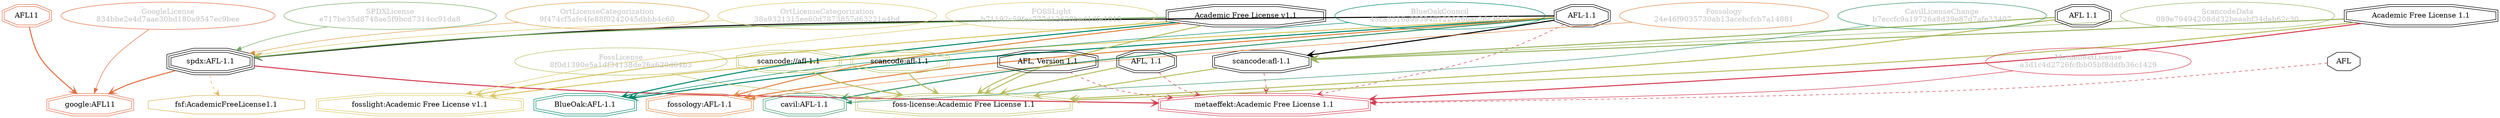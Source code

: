strict digraph {
    node [shape=box];
    graph [splines=curved];
    33 [label="SPDXLicense\ne717be35d8748ae5f9bcd7314cc91da8"
       ,fontcolor=gray
       ,color="#78ab63"
       ,fillcolor="beige;1"
       ,shape=ellipse];
    34 [label="spdx:AFL-1.1"
       ,shape=tripleoctagon];
    35 [label="AFL-1.1"
       ,shape=doubleoctagon];
    36 [label="Academic Free License v1.1"
       ,shape=doubleoctagon];
    4941 [label="GoogleLicense\n834bbe2e4d7aae30bd180a9547ec9bee"
         ,fontcolor=gray
         ,color="#e06f45"
         ,fillcolor="beige;1"
         ,shape=ellipse];
    4942 [label="google:AFL11"
         ,color="#e06f45"
         ,shape=doubleoctagon];
    4943 [label=AFL11
         ,color="#e06f45"
         ,shape=doubleoctagon];
    5294 [label=AFL,shape=octagon];
    8218 [label="BlueOakCouncil\n45ca3516a99594ff122026bac2dc381d"
         ,fontcolor=gray
         ,color="#00876c"
         ,fillcolor="beige;1"
         ,shape=ellipse];
    8219 [label="BlueOak:AFL-1.1"
         ,color="#00876c"
         ,shape=doubleoctagon];
    9530 [label="fsf:AcademicFreeLicense1.1"
         ,color="#deb256"
         ,shape=octagon];
    10858 [label="ScancodeData\n089e79494208dd32beaabf34dab62c30"
          ,fontcolor=gray
          ,color="#98b561"
          ,fillcolor="beige;1"
          ,shape=ellipse];
    10859 [label="scancode:afl-1.1"
          ,shape=doubleoctagon];
    10860 [label="AFL 1.1"
          ,shape=doubleoctagon];
    10861 [label="Academic Free License 1.1"
          ,shape=doubleoctagon];
    25469 [label="Fossology\n24e46f9035730ab13acebcfcb7a14881"
          ,fontcolor=gray
          ,color="#e18745"
          ,fillcolor="beige;1"
          ,shape=ellipse];
    25470 [label="fossology:AFL-1.1"
          ,color="#e18745"
          ,shape=doubleoctagon];
    27977 [label="OrtLicenseCategorization\n9f474cf5afe4fe88f0242045dbbb4c60"
          ,fontcolor=gray
          ,color="#e09d4b"
          ,fillcolor="beige;1"
          ,shape=ellipse];
    34841 [label="OrtLicenseCategorization\n38a9321315ee60d7873857d63221e4bd"
          ,fontcolor=gray
          ,color="#dac767"
          ,fillcolor="beige;1"
          ,shape=ellipse];
    35830 [label="CavilLicenseChange\nb7eccfc9a19726a8d39e87d7afe23407"
          ,fontcolor=gray
          ,color="#379469"
          ,fillcolor="beige;1"
          ,shape=ellipse];
    35831 [label="cavil:AFL-1.1"
          ,color="#379469"
          ,shape=doubleoctagon];
    38635 [label="MetaeffektLicense\na3d1c4d2726fcfbb05bf8ddfb36c1429"
          ,fontcolor=gray
          ,color="#d43d51"
          ,fillcolor="beige;1"
          ,shape=ellipse];
    38636 [label="metaeffekt:Academic Free License 1.1"
          ,color="#d43d51"
          ,shape=doubleoctagon];
    38637 [label="AFL, Version 1.1"
          ,shape=doubleoctagon];
    38638 [label="AFL, 1.1"
          ,shape=doubleoctagon];
    50149 [label="FossLicense\n8f0d1390e5a1df34138de26a620d64b3"
          ,fontcolor=gray
          ,color="#b8bf62"
          ,fillcolor="beige;1"
          ,shape=ellipse];
    50150 [label="foss-license:Academic Free License 1.1"
          ,color="#b8bf62"
          ,shape=doubleoctagon];
    50151 [label="scancode://afl-1.1"
          ,color="#b8bf62"
          ,shape=doubleoctagon];
    50152 [label="scancode:afl-1.1"
          ,color="#b8bf62"
          ,shape=doubleoctagon];
    50395 [label="FOSSLight\nb71192c59fec777d12628bad1dfe1015"
          ,fontcolor=gray
          ,color="#dac767"
          ,fillcolor="beige;1"
          ,shape=ellipse];
    50396 [label="fosslight:Academic Free License v1.1"
          ,color="#dac767"
          ,shape=doubleoctagon];
    33 -> 34 [weight=0.5
             ,color="#78ab63"];
    34 -> 4942 [style=bold
               ,arrowhead=vee
               ,weight=0.7
               ,color="#e06f45"];
    34 -> 9530 [style=dashed
               ,arrowhead=vee
               ,weight=0.5
               ,color="#deb256"];
    34 -> 38636 [style=bold
                ,arrowhead=vee
                ,weight=0.7
                ,color="#d43d51"];
    35 -> 34 [style=bold
             ,arrowhead=vee
             ,weight=0.7];
    35 -> 8219 [style=bold
               ,arrowhead=vee
               ,weight=0.7
               ,color="#00876c"];
    35 -> 10859 [style=bold
                ,arrowhead=vee
                ,weight=0.7];
    35 -> 25470 [style=bold
                ,arrowhead=vee
                ,weight=0.7
                ,color="#e18745"];
    35 -> 35831 [style=bold
                ,arrowhead=vee
                ,weight=0.7
                ,color="#379469"];
    35 -> 35831 [style=bold
                ,arrowhead=vee
                ,weight=0.7
                ,color="#379469"];
    35 -> 38636 [style=dashed
                ,arrowhead=vee
                ,weight=0.5
                ,color="#d43d51"];
    35 -> 50396 [style=bold
                ,arrowhead=vee
                ,weight=0.7
                ,color="#dac767"];
    36 -> 34 [style=bold
             ,arrowhead=vee
             ,weight=0.7
             ,color="#78ab63"];
    36 -> 8219 [style=bold
               ,arrowhead=vee
               ,weight=0.7
               ,color="#00876c"];
    36 -> 25470 [style=bold
                ,arrowhead=vee
                ,weight=0.7
                ,color="#e18745"];
    36 -> 50150 [style=bold
                ,arrowhead=vee
                ,weight=0.7
                ,color="#b8bf62"];
    36 -> 50396 [style=bold
                ,arrowhead=vee
                ,weight=0.7
                ,color="#dac767"];
    4941 -> 4942 [weight=0.5
                 ,color="#e06f45"];
    4943 -> 4942 [style=bold
                 ,arrowhead=vee
                 ,weight=0.7
                 ,color="#e06f45"];
    5294 -> 38636 [style=dashed
                  ,arrowhead=vee
                  ,weight=0.5
                  ,color="#d43d51"];
    8218 -> 8219 [weight=0.5
                 ,color="#00876c"];
    10858 -> 10859 [weight=0.5
                   ,color="#98b561"];
    10859 -> 38636 [style=dashed
                   ,arrowhead=vee
                   ,weight=0.5
                   ,color="#d43d51"];
    10859 -> 50150 [style=bold
                   ,arrowhead=vee
                   ,weight=0.7
                   ,color="#b8bf62"];
    10860 -> 10859 [style=bold
                   ,arrowhead=vee
                   ,weight=0.7
                   ,color="#98b561"];
    10860 -> 50150 [style=bold
                   ,arrowhead=vee
                   ,weight=0.7
                   ,color="#b8bf62"];
    10861 -> 10859 [style=bold
                   ,arrowhead=vee
                   ,weight=0.7
                   ,color="#98b561"];
    10861 -> 38636 [style=bold
                   ,arrowhead=vee
                   ,weight=0.7
                   ,color="#d43d51"];
    10861 -> 50150 [style=bold
                   ,arrowhead=vee
                   ,weight=0.7
                   ,color="#b8bf62"];
    25469 -> 25470 [weight=0.5
                   ,color="#e18745"];
    27977 -> 34 [weight=0.5
                ,color="#e09d4b"];
    34841 -> 34 [weight=0.5
                ,color="#dac767"];
    35830 -> 35831 [weight=0.5
                   ,color="#379469"];
    38635 -> 38636 [weight=0.5
                   ,color="#d43d51"];
    38637 -> 38636 [style=dashed
                   ,arrowhead=vee
                   ,weight=0.5
                   ,color="#d43d51"];
    38637 -> 50150 [style=bold
                   ,arrowhead=vee
                   ,weight=0.7
                   ,color="#b8bf62"];
    38638 -> 38636 [style=dashed
                   ,arrowhead=vee
                   ,weight=0.5
                   ,color="#d43d51"];
    38638 -> 50150 [style=bold
                   ,arrowhead=vee
                   ,weight=0.7
                   ,color="#b8bf62"];
    50149 -> 50150 [weight=0.5
                   ,color="#b8bf62"];
    50151 -> 50150 [style=bold
                   ,arrowhead=vee
                   ,weight=0.7
                   ,color="#b8bf62"];
    50152 -> 50150 [style=bold
                   ,arrowhead=vee
                   ,weight=0.7
                   ,color="#b8bf62"];
    50395 -> 50396 [weight=0.5
                   ,color="#dac767"];
}
